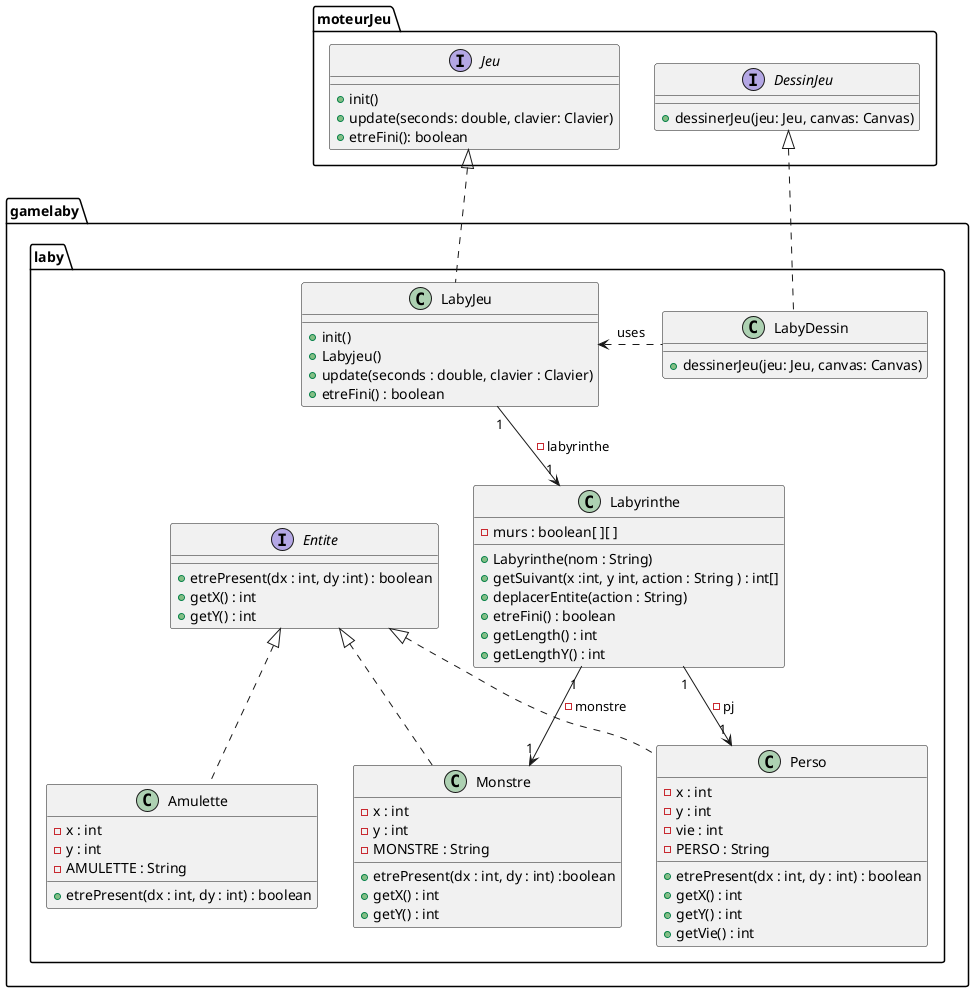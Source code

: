 
@startuml
package moteurJeu{
interface Jeu{
+ init()
+ update(seconds: double, clavier: Clavier)
+ etreFini(): boolean
}


interface DessinJeu {
+ dessinerJeu(jeu: Jeu, canvas: Canvas)
}
}
package gamelaby.laby{
    class LabyDessin{
        + dessinerJeu(jeu: Jeu, canvas: Canvas)
    }

DessinJeu <|.. LabyDessin
    class LabyJeu{
        +init()
        +Labyjeu()
        +update(seconds : double, clavier : Clavier)
        +etreFini() : boolean
        }

Jeu <|.. LabyJeu

    class Labyrinthe{
        -murs : boolean[ ][ ]
        +Labyrinthe(nom : String)
        +getSuivant(x :int, y int, action : String ) : int[]
        +deplacerEntite(action : String)
        +etreFini() : boolean
        +getLength() : int
        +getLengthY() : int

    }
LabyJeu "1" --> "1" Labyrinthe : -labyrinthe
    interface Entite {
        +etrePresent(dx : int, dy :int) : boolean
        + getX() : int
        + getY() : int



    }
    class Perso{
    -x : int
    -y : int
    -vie : int
    - PERSO : String
    +etrePresent(dx : int, dy : int) : boolean
    +getX() : int
    +getY() : int
    +getVie() : int

    }
    class Monstre{
    -x : int
    -y : int
    -MONSTRE : String
    +etrePresent(dx : int, dy : int) :boolean
    +getX() : int
    +getY() : int

    }
    class Amulette{
        -x : int
        -y : int
        -AMULETTE : String
        +etrePresent(dx : int, dy : int) : boolean
    }
Entite <|.. Amulette
 Entite <|.. Perso
 Entite <|.. Monstre
 Labyrinthe "1" --> "1" Perso : -pj
 Labyrinthe "1" --> "1" Monstre : -monstre
 LabyJeu <. LabyDessin:uses
    }



@enduml